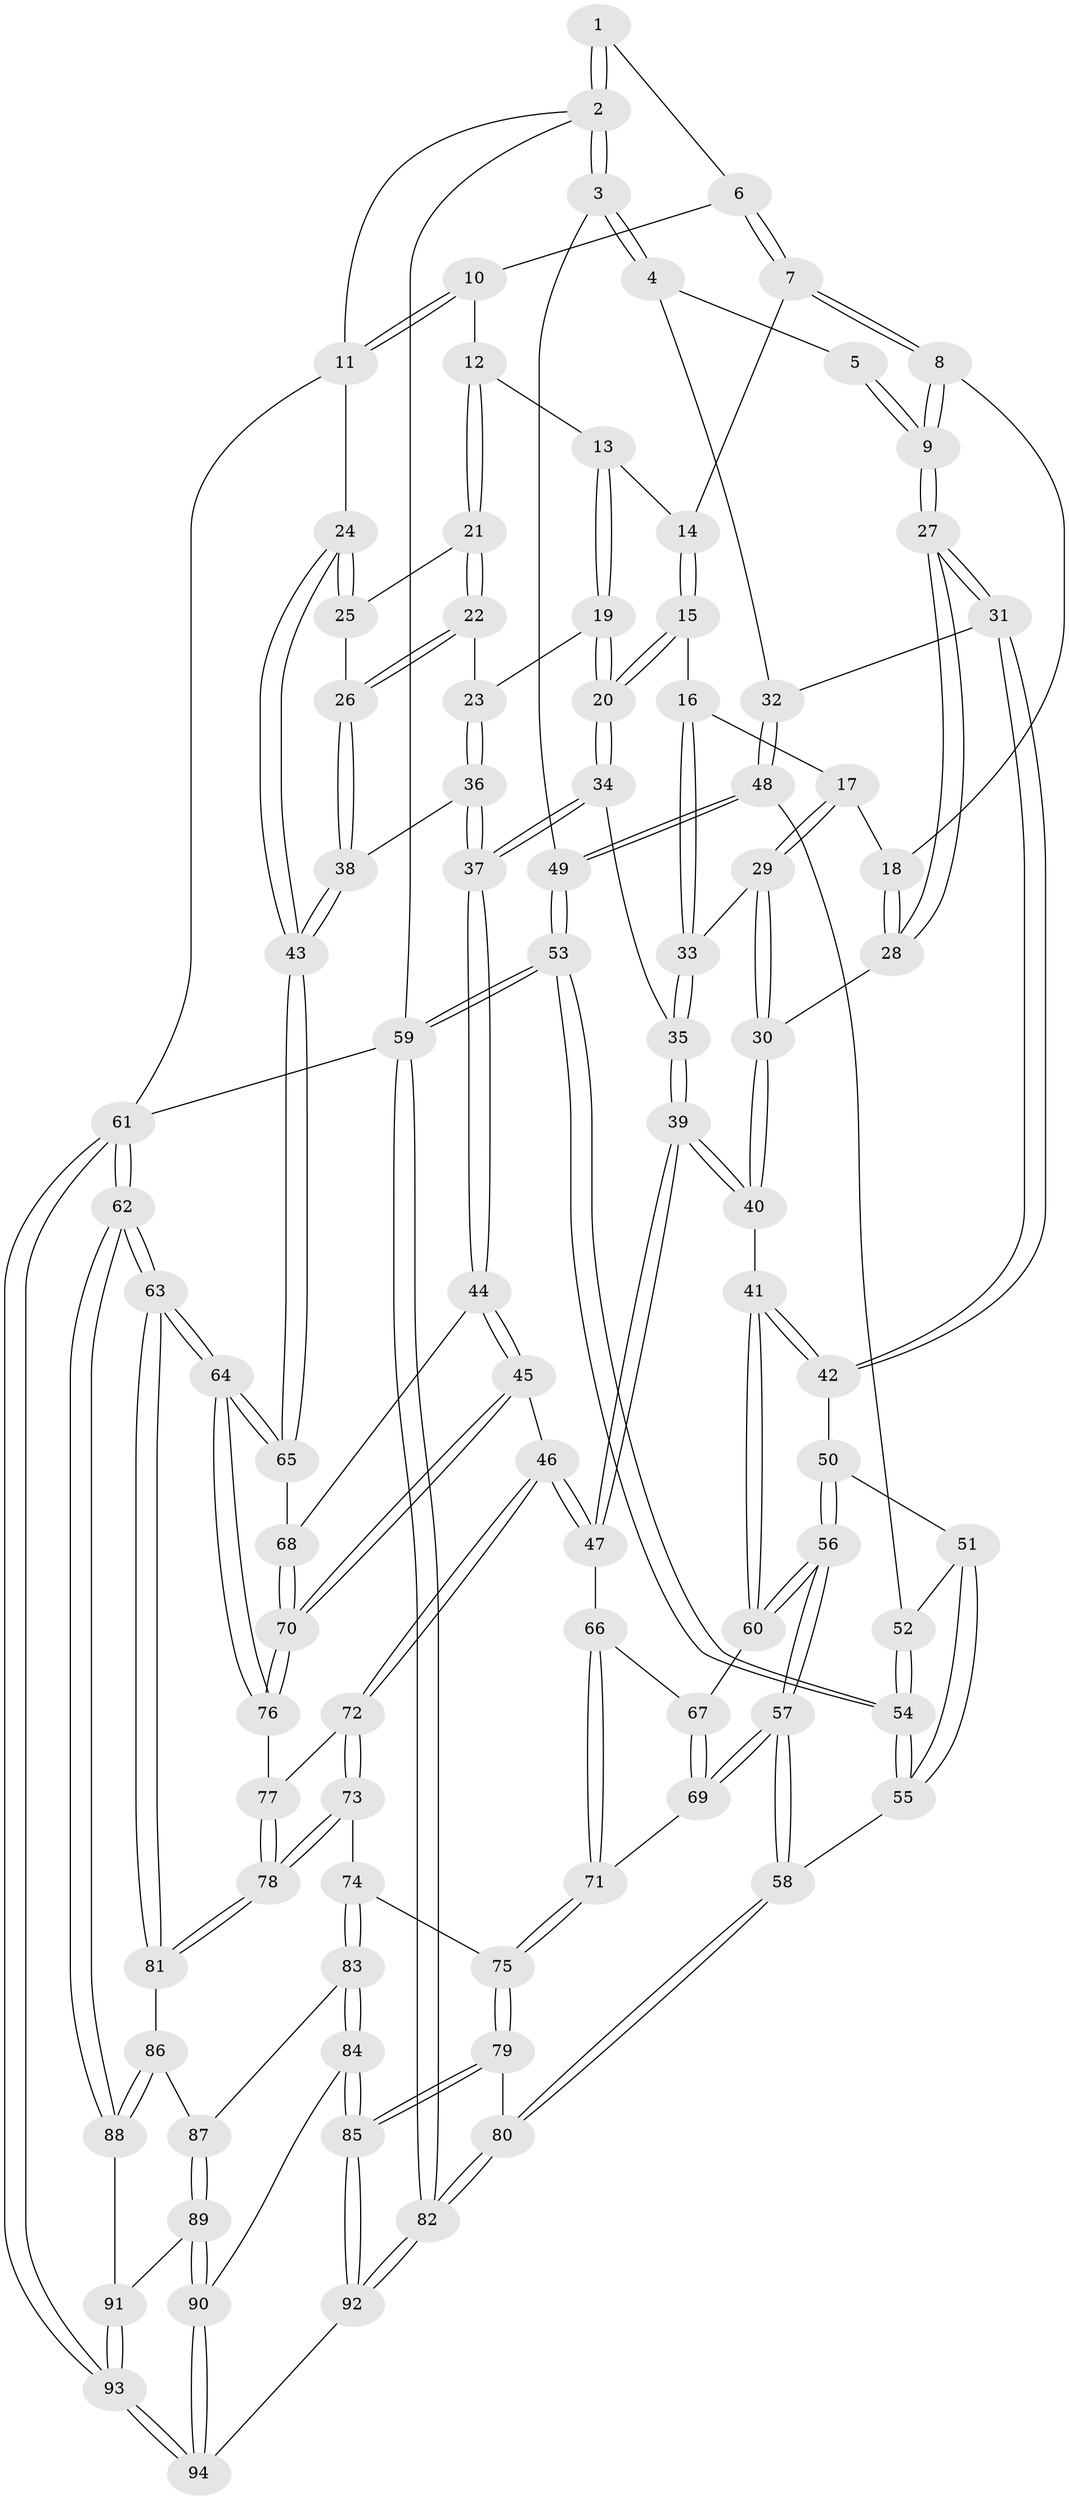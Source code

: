 // Generated by graph-tools (version 1.1) at 2025/59/03/09/25 04:59:59]
// undirected, 94 vertices, 232 edges
graph export_dot {
graph [start="1"]
  node [color=gray90,style=filled];
  1 [pos="+0.23832611698357714+0"];
  2 [pos="+0+0"];
  3 [pos="+0+0.038654606977603714"];
  4 [pos="+0.10678276787870504+0.1377078639965162"];
  5 [pos="+0.23081434677480614+0"];
  6 [pos="+0.49030941044286247+0"];
  7 [pos="+0.5122838191417572+0"];
  8 [pos="+0.45932517596244427+0.058823627623121426"];
  9 [pos="+0.2666175312749385+0.1881111515024389"];
  10 [pos="+0.8907281889050689+0"];
  11 [pos="+1+0"];
  12 [pos="+0.8089553598921704+0.06777158770251375"];
  13 [pos="+0.7261468418342217+0.07416991450107585"];
  14 [pos="+0.5556121121079939+0"];
  15 [pos="+0.6151183233112419+0.16210282841367354"];
  16 [pos="+0.5453997215201988+0.18544748008197323"];
  17 [pos="+0.5059515691809154+0.1648244306924367"];
  18 [pos="+0.45913906136633587+0.07300932038733485"];
  19 [pos="+0.6750880261160073+0.15853752214908418"];
  20 [pos="+0.6269559699100269+0.17545404921331717"];
  21 [pos="+0.8116458645198852+0.07642955915873208"];
  22 [pos="+0.8159285600043997+0.1367333439226965"];
  23 [pos="+0.8028814016129446+0.1672234718205465"];
  24 [pos="+1+0"];
  25 [pos="+0.8973495470946105+0.08685006443308142"];
  26 [pos="+1+0.18395253730097527"];
  27 [pos="+0.2618721972372031+0.20791424041695714"];
  28 [pos="+0.4335876801578696+0.20846501642032422"];
  29 [pos="+0.4717475067853096+0.23210582535823876"];
  30 [pos="+0.45354248449922047+0.23022441677141386"];
  31 [pos="+0.2426403451648006+0.2349267946821738"];
  32 [pos="+0.1934262971017574+0.2396500939419261"];
  33 [pos="+0.4881733080434786+0.2367171290540409"];
  34 [pos="+0.6315516885374929+0.21135077623265044"];
  35 [pos="+0.5551856326154948+0.2994305885632406"];
  36 [pos="+0.8096291668023915+0.3590164701824319"];
  37 [pos="+0.8067862355646649+0.36249989970628166"];
  38 [pos="+1+0.21146461637305722"];
  39 [pos="+0.5513840169666279+0.3977667620473413"];
  40 [pos="+0.406747245101822+0.3532816918298145"];
  41 [pos="+0.3255966874211878+0.37034829999821206"];
  42 [pos="+0.32220123822934293+0.367725988046511"];
  43 [pos="+1+0.1917682482707148"];
  44 [pos="+0.8043063189003542+0.36996331552404366"];
  45 [pos="+0.7194836958168357+0.4640155013122422"];
  46 [pos="+0.6816740553894367+0.5018990898578367"];
  47 [pos="+0.599399149745746+0.4653779670583506"];
  48 [pos="+0.12020342477247487+0.2918437344054072"];
  49 [pos="+0+0.1812587698857093"];
  50 [pos="+0.21568454250317787+0.4224024057684617"];
  51 [pos="+0.17576060923471018+0.4192229110161899"];
  52 [pos="+0.10395798472112497+0.3674176420043413"];
  53 [pos="+0+0.6252922481484506"];
  54 [pos="+0+0.614551542753681"];
  55 [pos="+0.12200953272681482+0.6349175305636489"];
  56 [pos="+0.20919147845206224+0.5197935792101869"];
  57 [pos="+0.14651918249629658+0.634705402788236"];
  58 [pos="+0.137415664435085+0.6382178513200891"];
  59 [pos="+0+1"];
  60 [pos="+0.33131813427175316+0.42292607588708053"];
  61 [pos="+1+1"];
  62 [pos="+1+1"];
  63 [pos="+1+0.7060567439892473"];
  64 [pos="+1+0.6998931027541485"];
  65 [pos="+1+0.38805427961890676"];
  66 [pos="+0.4226180342748329+0.5401417651539235"];
  67 [pos="+0.34718880144527264+0.463930480588167"];
  68 [pos="+0.9049612417049794+0.44875128144935766"];
  69 [pos="+0.21804649511419802+0.6271279595955023"];
  70 [pos="+1+0.6095083759058999"];
  71 [pos="+0.3875199952381096+0.6544036035541748"];
  72 [pos="+0.6821828524411953+0.5057007729023268"];
  73 [pos="+0.6613434258159189+0.6059964700881463"];
  74 [pos="+0.5869145114388019+0.7021019563744885"];
  75 [pos="+0.40476217013680255+0.6806859577390856"];
  76 [pos="+1+0.6279581693544077"];
  77 [pos="+0.8978269140713835+0.639165716144429"];
  78 [pos="+0.8050453840236828+0.7653639146852476"];
  79 [pos="+0.3781231935045271+0.7921701607548922"];
  80 [pos="+0.22521659225866153+0.8260798592742876"];
  81 [pos="+0.806596677169953+0.7743824941227456"];
  82 [pos="+0.10372220221619523+1"];
  83 [pos="+0.5910281404120648+0.7563672670341915"];
  84 [pos="+0.5677151044897503+0.8079658460660653"];
  85 [pos="+0.46464147983072285+0.9243152094706701"];
  86 [pos="+0.8063268214631326+0.7762277494581009"];
  87 [pos="+0.7020344664907185+0.824425386556571"];
  88 [pos="+0.8455002750292433+0.862192898010333"];
  89 [pos="+0.697132208719459+0.9211524958042214"];
  90 [pos="+0.6792862988257299+0.932709158014144"];
  91 [pos="+0.7881795146262616+0.9322257812672786"];
  92 [pos="+0.45359300368977873+1"];
  93 [pos="+0.9033028588380683+1"];
  94 [pos="+0.5210681125327951+1"];
  1 -- 2;
  1 -- 2;
  1 -- 6;
  2 -- 3;
  2 -- 3;
  2 -- 11;
  2 -- 59;
  3 -- 4;
  3 -- 4;
  3 -- 49;
  4 -- 5;
  4 -- 32;
  5 -- 9;
  5 -- 9;
  6 -- 7;
  6 -- 7;
  6 -- 10;
  7 -- 8;
  7 -- 8;
  7 -- 14;
  8 -- 9;
  8 -- 9;
  8 -- 18;
  9 -- 27;
  9 -- 27;
  10 -- 11;
  10 -- 11;
  10 -- 12;
  11 -- 24;
  11 -- 61;
  12 -- 13;
  12 -- 21;
  12 -- 21;
  13 -- 14;
  13 -- 19;
  13 -- 19;
  14 -- 15;
  14 -- 15;
  15 -- 16;
  15 -- 20;
  15 -- 20;
  16 -- 17;
  16 -- 33;
  16 -- 33;
  17 -- 18;
  17 -- 29;
  17 -- 29;
  18 -- 28;
  18 -- 28;
  19 -- 20;
  19 -- 20;
  19 -- 23;
  20 -- 34;
  20 -- 34;
  21 -- 22;
  21 -- 22;
  21 -- 25;
  22 -- 23;
  22 -- 26;
  22 -- 26;
  23 -- 36;
  23 -- 36;
  24 -- 25;
  24 -- 25;
  24 -- 43;
  24 -- 43;
  25 -- 26;
  26 -- 38;
  26 -- 38;
  27 -- 28;
  27 -- 28;
  27 -- 31;
  27 -- 31;
  28 -- 30;
  29 -- 30;
  29 -- 30;
  29 -- 33;
  30 -- 40;
  30 -- 40;
  31 -- 32;
  31 -- 42;
  31 -- 42;
  32 -- 48;
  32 -- 48;
  33 -- 35;
  33 -- 35;
  34 -- 35;
  34 -- 37;
  34 -- 37;
  35 -- 39;
  35 -- 39;
  36 -- 37;
  36 -- 37;
  36 -- 38;
  37 -- 44;
  37 -- 44;
  38 -- 43;
  38 -- 43;
  39 -- 40;
  39 -- 40;
  39 -- 47;
  39 -- 47;
  40 -- 41;
  41 -- 42;
  41 -- 42;
  41 -- 60;
  41 -- 60;
  42 -- 50;
  43 -- 65;
  43 -- 65;
  44 -- 45;
  44 -- 45;
  44 -- 68;
  45 -- 46;
  45 -- 70;
  45 -- 70;
  46 -- 47;
  46 -- 47;
  46 -- 72;
  46 -- 72;
  47 -- 66;
  48 -- 49;
  48 -- 49;
  48 -- 52;
  49 -- 53;
  49 -- 53;
  50 -- 51;
  50 -- 56;
  50 -- 56;
  51 -- 52;
  51 -- 55;
  51 -- 55;
  52 -- 54;
  52 -- 54;
  53 -- 54;
  53 -- 54;
  53 -- 59;
  53 -- 59;
  54 -- 55;
  54 -- 55;
  55 -- 58;
  56 -- 57;
  56 -- 57;
  56 -- 60;
  56 -- 60;
  57 -- 58;
  57 -- 58;
  57 -- 69;
  57 -- 69;
  58 -- 80;
  58 -- 80;
  59 -- 82;
  59 -- 82;
  59 -- 61;
  60 -- 67;
  61 -- 62;
  61 -- 62;
  61 -- 93;
  61 -- 93;
  62 -- 63;
  62 -- 63;
  62 -- 88;
  62 -- 88;
  63 -- 64;
  63 -- 64;
  63 -- 81;
  63 -- 81;
  64 -- 65;
  64 -- 65;
  64 -- 76;
  64 -- 76;
  65 -- 68;
  66 -- 67;
  66 -- 71;
  66 -- 71;
  67 -- 69;
  67 -- 69;
  68 -- 70;
  68 -- 70;
  69 -- 71;
  70 -- 76;
  70 -- 76;
  71 -- 75;
  71 -- 75;
  72 -- 73;
  72 -- 73;
  72 -- 77;
  73 -- 74;
  73 -- 78;
  73 -- 78;
  74 -- 75;
  74 -- 83;
  74 -- 83;
  75 -- 79;
  75 -- 79;
  76 -- 77;
  77 -- 78;
  77 -- 78;
  78 -- 81;
  78 -- 81;
  79 -- 80;
  79 -- 85;
  79 -- 85;
  80 -- 82;
  80 -- 82;
  81 -- 86;
  82 -- 92;
  82 -- 92;
  83 -- 84;
  83 -- 84;
  83 -- 87;
  84 -- 85;
  84 -- 85;
  84 -- 90;
  85 -- 92;
  85 -- 92;
  86 -- 87;
  86 -- 88;
  86 -- 88;
  87 -- 89;
  87 -- 89;
  88 -- 91;
  89 -- 90;
  89 -- 90;
  89 -- 91;
  90 -- 94;
  90 -- 94;
  91 -- 93;
  91 -- 93;
  92 -- 94;
  93 -- 94;
  93 -- 94;
}
